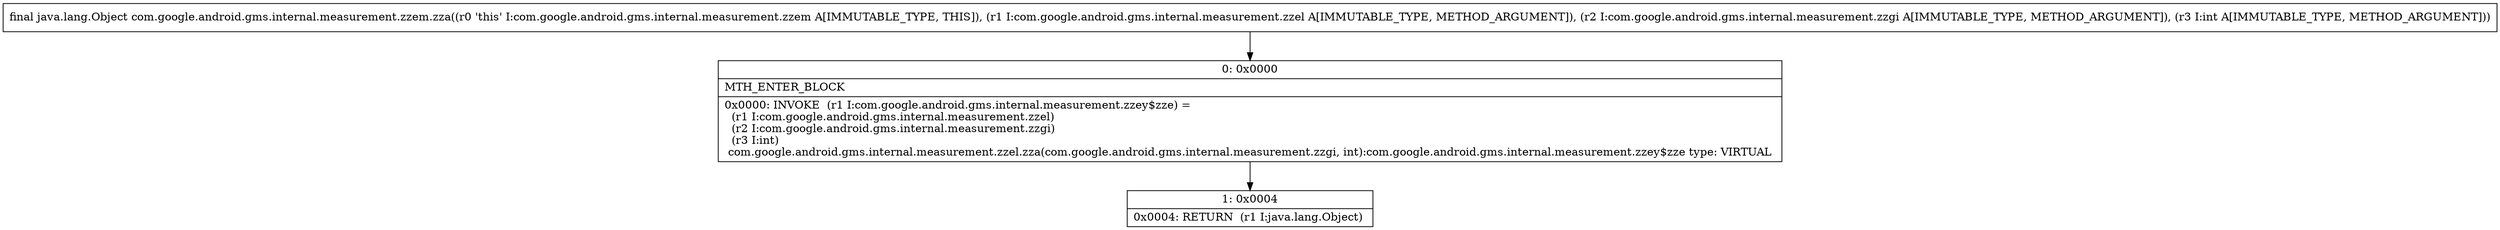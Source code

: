 digraph "CFG forcom.google.android.gms.internal.measurement.zzem.zza(Lcom\/google\/android\/gms\/internal\/measurement\/zzel;Lcom\/google\/android\/gms\/internal\/measurement\/zzgi;I)Ljava\/lang\/Object;" {
Node_0 [shape=record,label="{0\:\ 0x0000|MTH_ENTER_BLOCK\l|0x0000: INVOKE  (r1 I:com.google.android.gms.internal.measurement.zzey$zze) = \l  (r1 I:com.google.android.gms.internal.measurement.zzel)\l  (r2 I:com.google.android.gms.internal.measurement.zzgi)\l  (r3 I:int)\l com.google.android.gms.internal.measurement.zzel.zza(com.google.android.gms.internal.measurement.zzgi, int):com.google.android.gms.internal.measurement.zzey$zze type: VIRTUAL \l}"];
Node_1 [shape=record,label="{1\:\ 0x0004|0x0004: RETURN  (r1 I:java.lang.Object) \l}"];
MethodNode[shape=record,label="{final java.lang.Object com.google.android.gms.internal.measurement.zzem.zza((r0 'this' I:com.google.android.gms.internal.measurement.zzem A[IMMUTABLE_TYPE, THIS]), (r1 I:com.google.android.gms.internal.measurement.zzel A[IMMUTABLE_TYPE, METHOD_ARGUMENT]), (r2 I:com.google.android.gms.internal.measurement.zzgi A[IMMUTABLE_TYPE, METHOD_ARGUMENT]), (r3 I:int A[IMMUTABLE_TYPE, METHOD_ARGUMENT])) }"];
MethodNode -> Node_0;
Node_0 -> Node_1;
}

